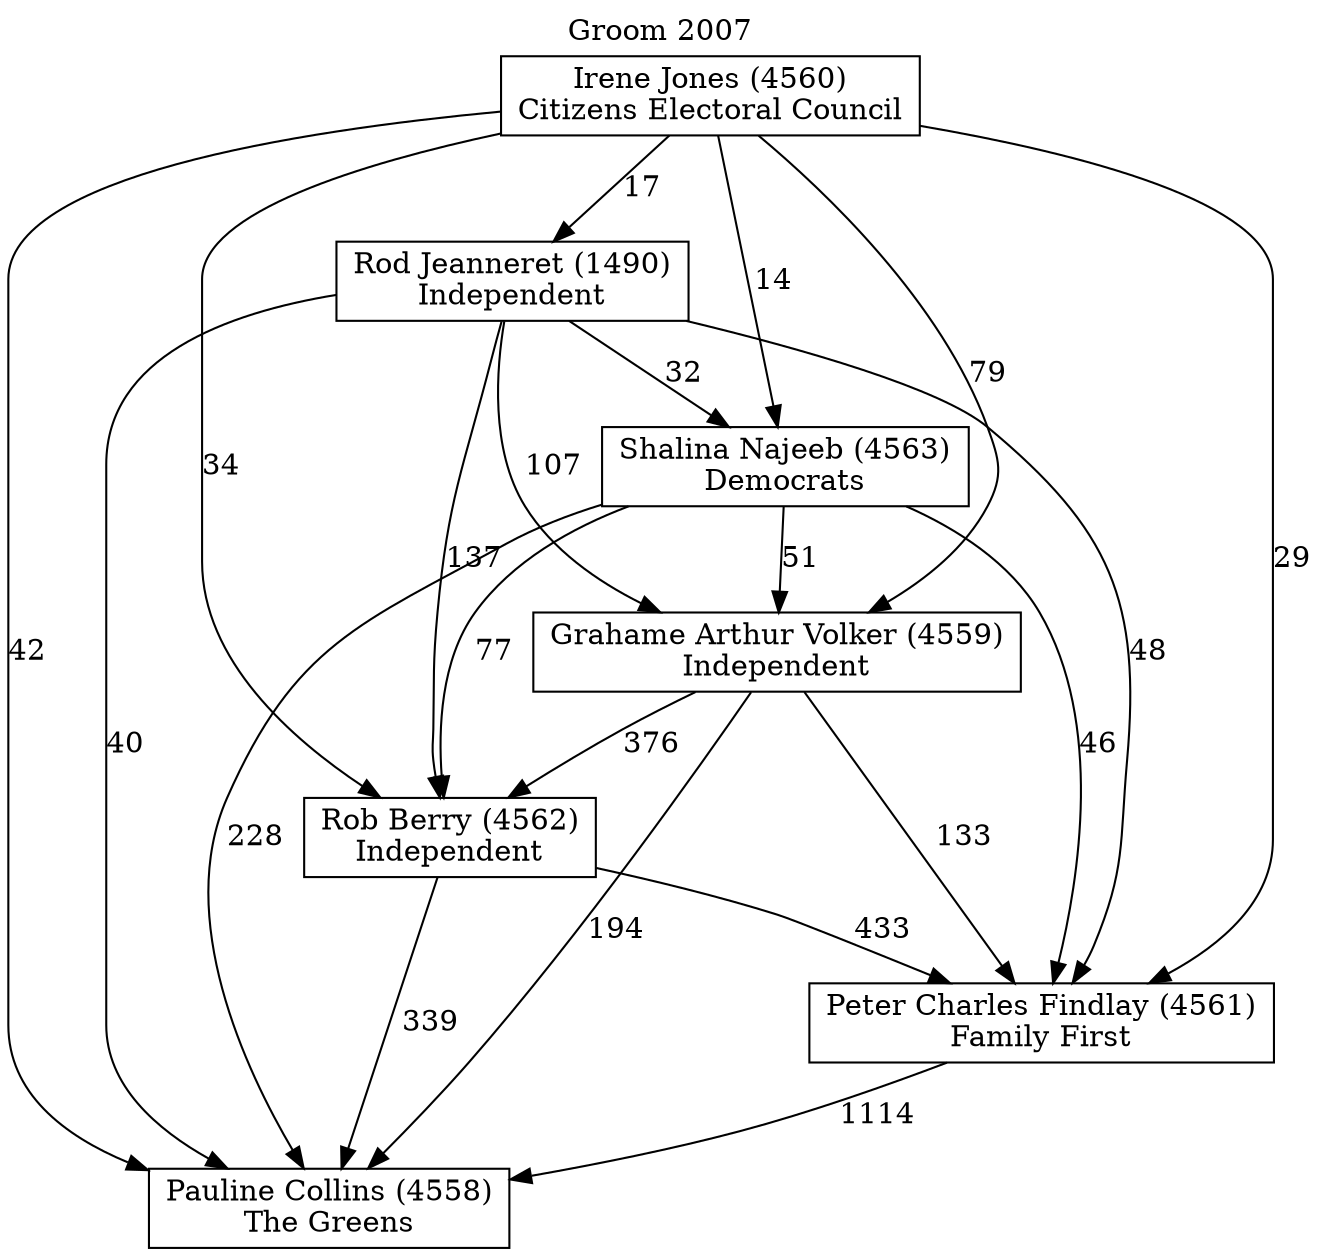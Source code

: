 // House preference flow
digraph "Pauline Collins (4558)_Groom_2007" {
	graph [label="Groom 2007" labelloc=t mclimit=10]
	node [shape=box]
	"Grahame Arthur Volker (4559)" [label="Grahame Arthur Volker (4559)
Independent"]
	"Irene Jones (4560)" [label="Irene Jones (4560)
Citizens Electoral Council"]
	"Pauline Collins (4558)" [label="Pauline Collins (4558)
The Greens"]
	"Peter Charles Findlay (4561)" [label="Peter Charles Findlay (4561)
Family First"]
	"Rob Berry (4562)" [label="Rob Berry (4562)
Independent"]
	"Rod Jeanneret (1490)" [label="Rod Jeanneret (1490)
Independent"]
	"Shalina Najeeb (4563)" [label="Shalina Najeeb (4563)
Democrats"]
	"Grahame Arthur Volker (4559)" -> "Pauline Collins (4558)" [label=194]
	"Grahame Arthur Volker (4559)" -> "Peter Charles Findlay (4561)" [label=133]
	"Grahame Arthur Volker (4559)" -> "Rob Berry (4562)" [label=376]
	"Irene Jones (4560)" -> "Grahame Arthur Volker (4559)" [label=79]
	"Irene Jones (4560)" -> "Pauline Collins (4558)" [label=42]
	"Irene Jones (4560)" -> "Peter Charles Findlay (4561)" [label=29]
	"Irene Jones (4560)" -> "Rob Berry (4562)" [label=34]
	"Irene Jones (4560)" -> "Rod Jeanneret (1490)" [label=17]
	"Irene Jones (4560)" -> "Shalina Najeeb (4563)" [label=14]
	"Peter Charles Findlay (4561)" -> "Pauline Collins (4558)" [label=1114]
	"Rob Berry (4562)" -> "Pauline Collins (4558)" [label=339]
	"Rob Berry (4562)" -> "Peter Charles Findlay (4561)" [label=433]
	"Rod Jeanneret (1490)" -> "Grahame Arthur Volker (4559)" [label=107]
	"Rod Jeanneret (1490)" -> "Pauline Collins (4558)" [label=40]
	"Rod Jeanneret (1490)" -> "Peter Charles Findlay (4561)" [label=48]
	"Rod Jeanneret (1490)" -> "Rob Berry (4562)" [label=137]
	"Rod Jeanneret (1490)" -> "Shalina Najeeb (4563)" [label=32]
	"Shalina Najeeb (4563)" -> "Grahame Arthur Volker (4559)" [label=51]
	"Shalina Najeeb (4563)" -> "Pauline Collins (4558)" [label=228]
	"Shalina Najeeb (4563)" -> "Peter Charles Findlay (4561)" [label=46]
	"Shalina Najeeb (4563)" -> "Rob Berry (4562)" [label=77]
}

